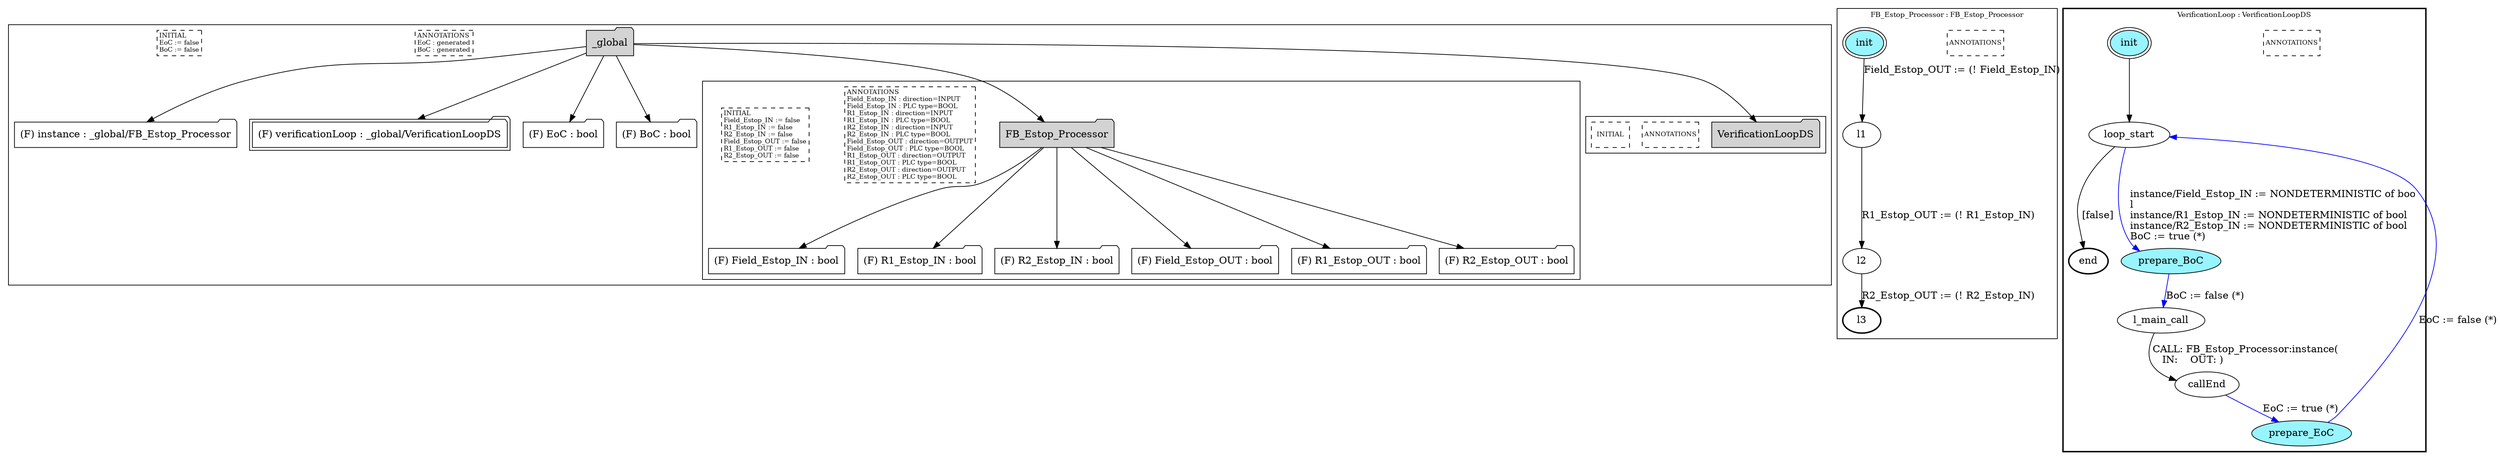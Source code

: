 digraph G {
	subgraph cluster__global1680630881 {
		node [shape="folder", style="filled"];
		//label="_global";
		_global1680630881 [label="_global"];
		_global1680630881 -> instance528372433;
		instance528372433 [label = "(F) instance : _global/FB_Estop_Processor", fillcolor="white" ];
		_global1680630881 -> verificationLoop2009915092;
		verificationLoop2009915092 [label = "(F) verificationLoop : _global/VerificationLoopDS", fillcolor="white" , peripheries=2];
		_global1680630881 -> EoC133579455;
		EoC133579455 [label = "(F) EoC : bool", fillcolor="white" ];
		_global1680630881 -> BoC1698322791;
		BoC1698322791 [label = "(F) BoC : bool", fillcolor="white" ];
		_global1680630881 -> FB_Estop_Processor986604358;
		subgraph cluster_FB_Estop_Processor986604358 {
			node [shape="folder", style="filled"];
			//label="FB_Estop_Processor";
			FB_Estop_Processor986604358 [label="FB_Estop_Processor"];
			FB_Estop_Processor986604358 -> Field_Estop_IN1252142274;
			Field_Estop_IN1252142274 [label = "(F) Field_Estop_IN : bool", fillcolor="white" ];
			FB_Estop_Processor986604358 -> R1_Estop_IN1773966724;
			R1_Estop_IN1773966724 [label = "(F) R1_Estop_IN : bool", fillcolor="white" ];
			FB_Estop_Processor986604358 -> R2_Estop_IN1957005830;
			R2_Estop_IN1957005830 [label = "(F) R2_Estop_IN : bool", fillcolor="white" ];
			FB_Estop_Processor986604358 -> Field_Estop_OUT1256142210;
			Field_Estop_OUT1256142210 [label = "(F) Field_Estop_OUT : bool", fillcolor="white" ];
			FB_Estop_Processor986604358 -> R1_Estop_OUT1699873763;
			R1_Estop_OUT1699873763 [label = "(F) R1_Estop_OUT : bool", fillcolor="white" ];
			FB_Estop_Processor986604358 -> R2_Estop_OUT1871079355;
			R2_Estop_OUT1871079355 [label = "(F) R2_Estop_OUT : bool", fillcolor="white" ];
			
			annotations_pseudonode_FB_Estop_Processor986604358 [
				label="ANNOTATIONS\lField_Estop_IN : direction=INPUT\lField_Estop_IN : PLC type=BOOL\lR1_Estop_IN : direction=INPUT\lR1_Estop_IN : PLC type=BOOL\lR2_Estop_IN : direction=INPUT\lR2_Estop_IN : PLC type=BOOL\lField_Estop_OUT : direction=OUTPUT\lField_Estop_OUT : PLC type=BOOL\lR1_Estop_OUT : direction=OUTPUT\lR1_Estop_OUT : PLC type=BOOL\lR2_Estop_OUT : direction=OUTPUT\lR2_Estop_OUT : PLC type=BOOL\l",
				fontsize=9, margin="0.04,0.04", fillcolor="white", shape="rectangle", style="dashed"];
			initamt_pseudonode_FB_Estop_Processor986604358 [
				label="INITIAL\lField_Estop_IN := false\lR1_Estop_IN := false\lR2_Estop_IN := false\lField_Estop_OUT := false\lR1_Estop_OUT := false\lR2_Estop_OUT := false\l",
				fontsize=9, margin="0.04,0.04", fillcolor="lightyellow", shape="rectangle", style="dashed"];
		}
		_global1680630881 -> VerificationLoopDS1638622497;
		subgraph cluster_VerificationLoopDS1638622497 {
			node [shape="folder", style="filled"];
			//label="VerificationLoopDS";
			VerificationLoopDS1638622497 [label="VerificationLoopDS"];
			
			annotations_pseudonode_VerificationLoopDS1638622497 [
				label="ANNOTATIONS",
				fontsize=9, margin="0.04,0.04", fillcolor="white", shape="rectangle", style="dashed"];
			initamt_pseudonode_VerificationLoopDS1638622497 [
				label="INITIAL",
				fontsize=9, margin="0.04,0.04", fillcolor="lightyellow", shape="rectangle", style="dashed"];
		}
		
		annotations_pseudonode__global1680630881 [
			label="ANNOTATIONS\lEoC : generated\lBoC : generated\l",
			fontsize=9, margin="0.04,0.04", fillcolor="white", shape="rectangle", style="dashed"];
		initamt_pseudonode__global1680630881 [
			label="INITIAL\lEoC := false\lBoC := false\l",
			fontsize=9, margin="0.04,0.04", fillcolor="lightyellow", shape="rectangle", style="dashed"];
	}
	subgraph clusterFB_Estop_Processor {
		node [style="filled"];
		color="black";
		fontsize=10;
		ranksep=0.4;
		
		label="FB_Estop_Processor : FB_Estop_Processor";
		
		annotations_pseudonode_FB_Estop_Processor [
			label="ANNOTATIONS",
			fontsize=9, margin="0.04,0.04", fillcolor="white", shape="rectangle", style="dashed"];
		
		init_FB_Estop_Processor [label="init", color="black", fillcolor="cadetblue1", peripheries=2, shape="ellipse"];
		l1_FB_Estop_Processor [label="l1", color="black", fillcolor="white", shape="ellipse"];
		l2_FB_Estop_Processor [label="l2", color="black", fillcolor="white", shape="ellipse"];
		l3_FB_Estop_Processor [label="l3", color="black", fillcolor="white", style=bold, shape="ellipse"];
		init_FB_Estop_Processor -> l1_FB_Estop_Processor [color="black", label="Field_Estop_OUT := (! Field_Estop_IN)"];
		l1_FB_Estop_Processor -> l2_FB_Estop_Processor [color="black", label="R1_Estop_OUT := (! R1_Estop_IN)"];
		l2_FB_Estop_Processor -> l3_FB_Estop_Processor [color="black", label="R2_Estop_OUT := (! R2_Estop_IN)"];
	}
	subgraph clusterVerificationLoop {
		node [style="filled"];
		style=bold;
		color="black";
		fontsize=10;
		ranksep=0.4;
		
		label="VerificationLoop : VerificationLoopDS";
		
		annotations_pseudonode_VerificationLoop [
			label="ANNOTATIONS",
			fontsize=9, margin="0.04,0.04", fillcolor="white", shape="rectangle", style="dashed"];
		
		init_VerificationLoop [label="init", color="black", fillcolor="cadetblue1", peripheries=2, shape="ellipse"];
		end_VerificationLoop [label="end", color="black", fillcolor="cadetblue1", style=bold, shape="ellipse"];
		loop_start_VerificationLoop [label="loop_start", color="black", fillcolor="white", shape="ellipse"];
		prepare_BoC_VerificationLoop [label="prepare_BoC", color="black", fillcolor="cadetblue1", shape="ellipse"];
		l_main_call_VerificationLoop [label="l_main_call", color="black", fillcolor="white", shape="ellipse"];
		callEnd_VerificationLoop [label="callEnd", color="black", fillcolor="white", shape="ellipse"];
		prepare_EoC_VerificationLoop [label="prepare_EoC", color="black", fillcolor="cadetblue1", shape="ellipse"];
		init_VerificationLoop -> loop_start_VerificationLoop [color="black", label=""];
		loop_start_VerificationLoop -> prepare_BoC_VerificationLoop [color="blue", label="instance/Field_Estop_IN := NONDETERMINISTIC of boo\ll\linstance/R1_Estop_IN := NONDETERMINISTIC of bool\linstance/R2_Estop_IN := NONDETERMINISTIC of bool\lBoC := true (*)\l"];
		prepare_BoC_VerificationLoop -> l_main_call_VerificationLoop [color="blue", label="BoC := false (*)"];
		l_main_call_VerificationLoop -> callEnd_VerificationLoop [color="black", label="CALL: FB_Estop_Processor:instance(\l   IN:    OUT: )\l"];
		callEnd_VerificationLoop -> prepare_EoC_VerificationLoop [color="blue", label="EoC := true (*)"];
		prepare_EoC_VerificationLoop -> loop_start_VerificationLoop [color="blue", label="EoC := false (*)"];
		loop_start_VerificationLoop -> end_VerificationLoop [color="black", label="[false]"];
	}
}

